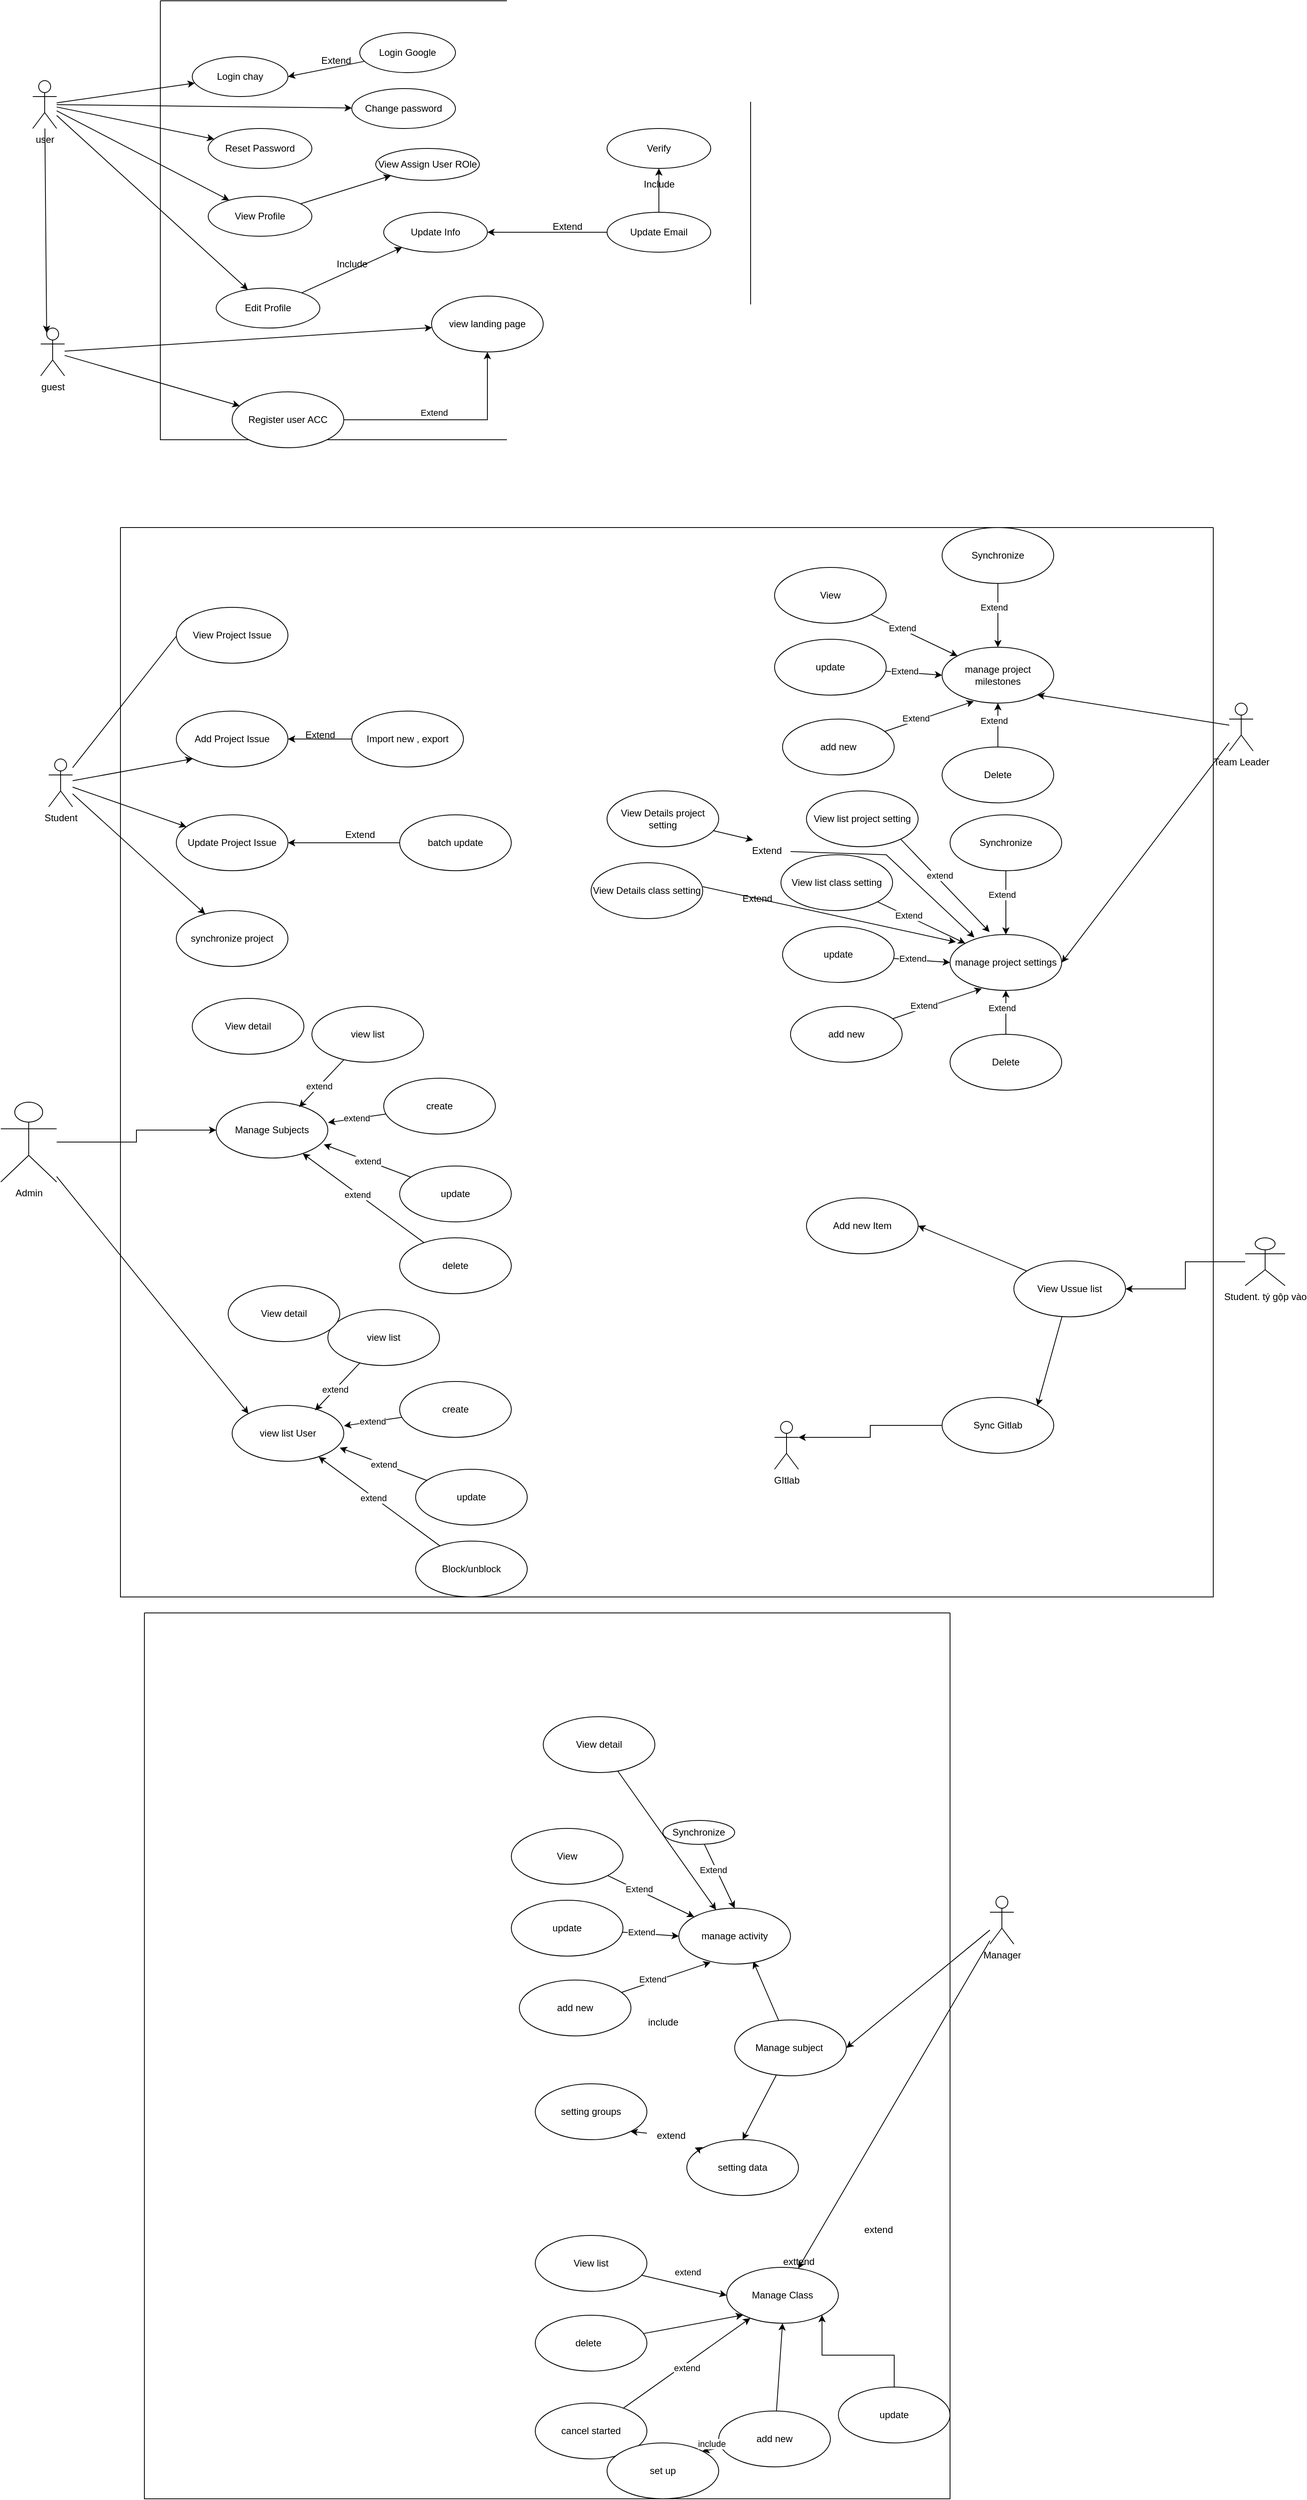<mxfile version="21.7.5" type="github">
  <diagram name="Page-1" id="S6UxS2rbXGVWsQRWLKjO">
    <mxGraphModel dx="1167" dy="678" grid="1" gridSize="10" guides="1" tooltips="1" connect="1" arrows="1" fold="1" page="1" pageScale="1" pageWidth="850" pageHeight="1100" math="0" shadow="0">
      <root>
        <mxCell id="0" />
        <mxCell id="1" parent="0" />
        <mxCell id="E_iQ0Z_nkJK2vYBMSeWu-5" style="rounded=0;orthogonalLoop=1;jettySize=auto;html=1;" parent="1" source="E_iQ0Z_nkJK2vYBMSeWu-1" target="E_iQ0Z_nkJK2vYBMSeWu-4" edge="1">
          <mxGeometry relative="1" as="geometry" />
        </mxCell>
        <mxCell id="E_iQ0Z_nkJK2vYBMSeWu-13" style="rounded=0;orthogonalLoop=1;jettySize=auto;html=1;" parent="1" source="E_iQ0Z_nkJK2vYBMSeWu-1" target="E_iQ0Z_nkJK2vYBMSeWu-12" edge="1">
          <mxGeometry relative="1" as="geometry" />
        </mxCell>
        <mxCell id="E_iQ0Z_nkJK2vYBMSeWu-16" style="rounded=0;orthogonalLoop=1;jettySize=auto;html=1;" parent="1" source="E_iQ0Z_nkJK2vYBMSeWu-1" target="E_iQ0Z_nkJK2vYBMSeWu-14" edge="1">
          <mxGeometry relative="1" as="geometry" />
        </mxCell>
        <mxCell id="E_iQ0Z_nkJK2vYBMSeWu-17" style="rounded=0;orthogonalLoop=1;jettySize=auto;html=1;" parent="1" source="E_iQ0Z_nkJK2vYBMSeWu-1" target="E_iQ0Z_nkJK2vYBMSeWu-15" edge="1">
          <mxGeometry relative="1" as="geometry" />
        </mxCell>
        <mxCell id="E_iQ0Z_nkJK2vYBMSeWu-34" style="rounded=0;orthogonalLoop=1;jettySize=auto;html=1;" parent="1" source="E_iQ0Z_nkJK2vYBMSeWu-1" target="E_iQ0Z_nkJK2vYBMSeWu-33" edge="1">
          <mxGeometry relative="1" as="geometry" />
        </mxCell>
        <mxCell id="PJf7z8ohsHyIc1MsfL0N-3" style="rounded=0;orthogonalLoop=1;jettySize=auto;html=1;entryX=0.25;entryY=0.1;entryDx=0;entryDy=0;entryPerimeter=0;" parent="1" source="E_iQ0Z_nkJK2vYBMSeWu-1" target="E_iQ0Z_nkJK2vYBMSeWu-230" edge="1">
          <mxGeometry relative="1" as="geometry" />
        </mxCell>
        <mxCell id="E_iQ0Z_nkJK2vYBMSeWu-1" value="user&lt;br&gt;" style="shape=umlActor;verticalLabelPosition=bottom;verticalAlign=top;html=1;outlineConnect=0;" parent="1" vertex="1">
          <mxGeometry x="110" y="110" width="30" height="60" as="geometry" />
        </mxCell>
        <mxCell id="E_iQ0Z_nkJK2vYBMSeWu-4" value="Login chay" style="ellipse;whiteSpace=wrap;html=1;" parent="1" vertex="1">
          <mxGeometry x="310" y="80" width="120" height="50" as="geometry" />
        </mxCell>
        <mxCell id="E_iQ0Z_nkJK2vYBMSeWu-6" value="" style="swimlane;startSize=0;" parent="1" vertex="1">
          <mxGeometry x="270" y="10" width="740" height="550" as="geometry" />
        </mxCell>
        <mxCell id="E_iQ0Z_nkJK2vYBMSeWu-8" value="Login Google" style="ellipse;whiteSpace=wrap;html=1;" parent="E_iQ0Z_nkJK2vYBMSeWu-6" vertex="1">
          <mxGeometry x="250" y="40" width="120" height="50" as="geometry" />
        </mxCell>
        <mxCell id="E_iQ0Z_nkJK2vYBMSeWu-11" value="Extend&lt;br&gt;" style="text;html=1;align=center;verticalAlign=middle;resizable=0;points=[];autosize=1;strokeColor=none;fillColor=none;" parent="E_iQ0Z_nkJK2vYBMSeWu-6" vertex="1">
          <mxGeometry x="190" y="60" width="60" height="30" as="geometry" />
        </mxCell>
        <mxCell id="E_iQ0Z_nkJK2vYBMSeWu-12" value="Reset Password" style="ellipse;whiteSpace=wrap;html=1;" parent="E_iQ0Z_nkJK2vYBMSeWu-6" vertex="1">
          <mxGeometry x="60" y="160" width="130" height="50" as="geometry" />
        </mxCell>
        <mxCell id="E_iQ0Z_nkJK2vYBMSeWu-32" style="rounded=0;orthogonalLoop=1;jettySize=auto;html=1;entryX=0;entryY=1;entryDx=0;entryDy=0;" parent="E_iQ0Z_nkJK2vYBMSeWu-6" source="E_iQ0Z_nkJK2vYBMSeWu-14" target="E_iQ0Z_nkJK2vYBMSeWu-31" edge="1">
          <mxGeometry relative="1" as="geometry" />
        </mxCell>
        <mxCell id="E_iQ0Z_nkJK2vYBMSeWu-14" value="View Profile" style="ellipse;whiteSpace=wrap;html=1;" parent="E_iQ0Z_nkJK2vYBMSeWu-6" vertex="1">
          <mxGeometry x="60" y="245" width="130" height="50" as="geometry" />
        </mxCell>
        <mxCell id="E_iQ0Z_nkJK2vYBMSeWu-19" value="" style="rounded=0;orthogonalLoop=1;jettySize=auto;html=1;" parent="E_iQ0Z_nkJK2vYBMSeWu-6" source="E_iQ0Z_nkJK2vYBMSeWu-15" target="E_iQ0Z_nkJK2vYBMSeWu-18" edge="1">
          <mxGeometry relative="1" as="geometry" />
        </mxCell>
        <mxCell id="E_iQ0Z_nkJK2vYBMSeWu-15" value="Edit Profile" style="ellipse;whiteSpace=wrap;html=1;" parent="E_iQ0Z_nkJK2vYBMSeWu-6" vertex="1">
          <mxGeometry x="70" y="360" width="130" height="50" as="geometry" />
        </mxCell>
        <mxCell id="E_iQ0Z_nkJK2vYBMSeWu-18" value="Update Info" style="ellipse;whiteSpace=wrap;html=1;" parent="E_iQ0Z_nkJK2vYBMSeWu-6" vertex="1">
          <mxGeometry x="280" y="265" width="130" height="50" as="geometry" />
        </mxCell>
        <mxCell id="E_iQ0Z_nkJK2vYBMSeWu-20" value="Include&lt;br&gt;" style="text;html=1;align=center;verticalAlign=middle;resizable=0;points=[];autosize=1;strokeColor=none;fillColor=none;" parent="E_iQ0Z_nkJK2vYBMSeWu-6" vertex="1">
          <mxGeometry x="210" y="315" width="60" height="30" as="geometry" />
        </mxCell>
        <mxCell id="E_iQ0Z_nkJK2vYBMSeWu-26" style="edgeStyle=orthogonalEdgeStyle;rounded=0;orthogonalLoop=1;jettySize=auto;html=1;entryX=1;entryY=0.5;entryDx=0;entryDy=0;" parent="E_iQ0Z_nkJK2vYBMSeWu-6" source="E_iQ0Z_nkJK2vYBMSeWu-21" target="E_iQ0Z_nkJK2vYBMSeWu-18" edge="1">
          <mxGeometry relative="1" as="geometry" />
        </mxCell>
        <mxCell id="E_iQ0Z_nkJK2vYBMSeWu-28" style="edgeStyle=orthogonalEdgeStyle;rounded=0;orthogonalLoop=1;jettySize=auto;html=1;entryX=0.5;entryY=1;entryDx=0;entryDy=0;" parent="E_iQ0Z_nkJK2vYBMSeWu-6" source="E_iQ0Z_nkJK2vYBMSeWu-21" target="E_iQ0Z_nkJK2vYBMSeWu-25" edge="1">
          <mxGeometry relative="1" as="geometry" />
        </mxCell>
        <mxCell id="E_iQ0Z_nkJK2vYBMSeWu-21" value="Update Email" style="ellipse;whiteSpace=wrap;html=1;" parent="E_iQ0Z_nkJK2vYBMSeWu-6" vertex="1">
          <mxGeometry x="560" y="265" width="130" height="50" as="geometry" />
        </mxCell>
        <mxCell id="E_iQ0Z_nkJK2vYBMSeWu-25" value="Verify" style="ellipse;whiteSpace=wrap;html=1;" parent="E_iQ0Z_nkJK2vYBMSeWu-6" vertex="1">
          <mxGeometry x="560" y="160" width="130" height="50" as="geometry" />
        </mxCell>
        <mxCell id="E_iQ0Z_nkJK2vYBMSeWu-31" value="View Assign User ROle" style="ellipse;whiteSpace=wrap;html=1;" parent="E_iQ0Z_nkJK2vYBMSeWu-6" vertex="1">
          <mxGeometry x="270" y="185" width="130" height="40" as="geometry" />
        </mxCell>
        <mxCell id="E_iQ0Z_nkJK2vYBMSeWu-33" value="Change password" style="ellipse;whiteSpace=wrap;html=1;" parent="E_iQ0Z_nkJK2vYBMSeWu-6" vertex="1">
          <mxGeometry x="240" y="110" width="130" height="50" as="geometry" />
        </mxCell>
        <mxCell id="E_iQ0Z_nkJK2vYBMSeWu-29" value="Include" style="text;html=1;align=center;verticalAlign=middle;resizable=0;points=[];autosize=1;strokeColor=none;fillColor=none;" parent="E_iQ0Z_nkJK2vYBMSeWu-6" vertex="1">
          <mxGeometry x="595" y="215" width="60" height="30" as="geometry" />
        </mxCell>
        <mxCell id="E_iQ0Z_nkJK2vYBMSeWu-231" value="view landing page" style="ellipse;whiteSpace=wrap;html=1;" parent="E_iQ0Z_nkJK2vYBMSeWu-6" vertex="1">
          <mxGeometry x="340" y="370" width="140" height="70" as="geometry" />
        </mxCell>
        <mxCell id="PJf7z8ohsHyIc1MsfL0N-1" style="edgeStyle=orthogonalEdgeStyle;rounded=0;orthogonalLoop=1;jettySize=auto;html=1;entryX=0.5;entryY=1;entryDx=0;entryDy=0;" parent="E_iQ0Z_nkJK2vYBMSeWu-6" source="E_iQ0Z_nkJK2vYBMSeWu-233" target="E_iQ0Z_nkJK2vYBMSeWu-231" edge="1">
          <mxGeometry relative="1" as="geometry" />
        </mxCell>
        <mxCell id="PJf7z8ohsHyIc1MsfL0N-2" value="Extend" style="edgeLabel;html=1;align=center;verticalAlign=middle;resizable=0;points=[];" parent="PJf7z8ohsHyIc1MsfL0N-1" vertex="1" connectable="0">
          <mxGeometry x="-0.157" y="9" relative="1" as="geometry">
            <mxPoint x="1" as="offset" />
          </mxGeometry>
        </mxCell>
        <mxCell id="E_iQ0Z_nkJK2vYBMSeWu-233" value="Register user ACC" style="ellipse;whiteSpace=wrap;html=1;" parent="E_iQ0Z_nkJK2vYBMSeWu-6" vertex="1">
          <mxGeometry x="90" y="490" width="140" height="70" as="geometry" />
        </mxCell>
        <mxCell id="E_iQ0Z_nkJK2vYBMSeWu-10" style="rounded=0;orthogonalLoop=1;jettySize=auto;html=1;entryX=1;entryY=0.5;entryDx=0;entryDy=0;" parent="1" source="E_iQ0Z_nkJK2vYBMSeWu-8" target="E_iQ0Z_nkJK2vYBMSeWu-4" edge="1">
          <mxGeometry relative="1" as="geometry" />
        </mxCell>
        <mxCell id="E_iQ0Z_nkJK2vYBMSeWu-27" value="Extend" style="text;html=1;align=center;verticalAlign=middle;resizable=0;points=[];autosize=1;strokeColor=none;fillColor=none;" parent="1" vertex="1">
          <mxGeometry x="750" y="278" width="60" height="30" as="geometry" />
        </mxCell>
        <mxCell id="E_iQ0Z_nkJK2vYBMSeWu-43" style="rounded=0;orthogonalLoop=1;jettySize=auto;html=1;entryX=0;entryY=0;entryDx=0;entryDy=0;" parent="1" source="E_iQ0Z_nkJK2vYBMSeWu-35" target="E_iQ0Z_nkJK2vYBMSeWu-39" edge="1">
          <mxGeometry relative="1" as="geometry" />
        </mxCell>
        <mxCell id="E_iQ0Z_nkJK2vYBMSeWu-44" style="rounded=0;orthogonalLoop=1;jettySize=auto;html=1;entryX=0;entryY=1;entryDx=0;entryDy=0;" parent="1" source="E_iQ0Z_nkJK2vYBMSeWu-35" target="E_iQ0Z_nkJK2vYBMSeWu-40" edge="1">
          <mxGeometry relative="1" as="geometry" />
        </mxCell>
        <mxCell id="E_iQ0Z_nkJK2vYBMSeWu-45" style="rounded=0;orthogonalLoop=1;jettySize=auto;html=1;" parent="1" source="E_iQ0Z_nkJK2vYBMSeWu-35" target="E_iQ0Z_nkJK2vYBMSeWu-41" edge="1">
          <mxGeometry relative="1" as="geometry" />
        </mxCell>
        <mxCell id="E_iQ0Z_nkJK2vYBMSeWu-55" style="rounded=0;orthogonalLoop=1;jettySize=auto;html=1;" parent="1" source="E_iQ0Z_nkJK2vYBMSeWu-35" target="E_iQ0Z_nkJK2vYBMSeWu-54" edge="1">
          <mxGeometry relative="1" as="geometry" />
        </mxCell>
        <mxCell id="E_iQ0Z_nkJK2vYBMSeWu-35" value="Student" style="shape=umlActor;verticalLabelPosition=bottom;verticalAlign=top;html=1;outlineConnect=0;" parent="1" vertex="1">
          <mxGeometry x="130" y="960" width="30" height="60" as="geometry" />
        </mxCell>
        <mxCell id="E_iQ0Z_nkJK2vYBMSeWu-36" value="" style="swimlane;startSize=0;" parent="1" vertex="1">
          <mxGeometry x="220" y="670" width="1370" height="1340" as="geometry" />
        </mxCell>
        <mxCell id="E_iQ0Z_nkJK2vYBMSeWu-39" value="View Project Issue&lt;br&gt;" style="ellipse;whiteSpace=wrap;html=1;" parent="E_iQ0Z_nkJK2vYBMSeWu-36" vertex="1">
          <mxGeometry x="70" y="100" width="140" height="70" as="geometry" />
        </mxCell>
        <mxCell id="E_iQ0Z_nkJK2vYBMSeWu-40" value="Add Project Issue" style="ellipse;whiteSpace=wrap;html=1;" parent="E_iQ0Z_nkJK2vYBMSeWu-36" vertex="1">
          <mxGeometry x="70" y="230" width="140" height="70" as="geometry" />
        </mxCell>
        <mxCell id="E_iQ0Z_nkJK2vYBMSeWu-41" value="Update Project Issue" style="ellipse;whiteSpace=wrap;html=1;" parent="E_iQ0Z_nkJK2vYBMSeWu-36" vertex="1">
          <mxGeometry x="70" y="360" width="140" height="70" as="geometry" />
        </mxCell>
        <mxCell id="E_iQ0Z_nkJK2vYBMSeWu-49" style="edgeStyle=orthogonalEdgeStyle;rounded=0;orthogonalLoop=1;jettySize=auto;html=1;entryX=1;entryY=0.5;entryDx=0;entryDy=0;" parent="E_iQ0Z_nkJK2vYBMSeWu-36" source="E_iQ0Z_nkJK2vYBMSeWu-46" target="E_iQ0Z_nkJK2vYBMSeWu-40" edge="1">
          <mxGeometry relative="1" as="geometry" />
        </mxCell>
        <mxCell id="E_iQ0Z_nkJK2vYBMSeWu-46" value="Import new , export" style="ellipse;whiteSpace=wrap;html=1;" parent="E_iQ0Z_nkJK2vYBMSeWu-36" vertex="1">
          <mxGeometry x="290" y="230" width="140" height="70" as="geometry" />
        </mxCell>
        <mxCell id="E_iQ0Z_nkJK2vYBMSeWu-51" style="edgeStyle=orthogonalEdgeStyle;rounded=0;orthogonalLoop=1;jettySize=auto;html=1;entryX=1;entryY=0.5;entryDx=0;entryDy=0;" parent="E_iQ0Z_nkJK2vYBMSeWu-36" source="E_iQ0Z_nkJK2vYBMSeWu-50" target="E_iQ0Z_nkJK2vYBMSeWu-41" edge="1">
          <mxGeometry relative="1" as="geometry" />
        </mxCell>
        <mxCell id="E_iQ0Z_nkJK2vYBMSeWu-50" value="batch update" style="ellipse;whiteSpace=wrap;html=1;" parent="E_iQ0Z_nkJK2vYBMSeWu-36" vertex="1">
          <mxGeometry x="350" y="360" width="140" height="70" as="geometry" />
        </mxCell>
        <mxCell id="E_iQ0Z_nkJK2vYBMSeWu-54" value="synchronize project" style="ellipse;whiteSpace=wrap;html=1;" parent="E_iQ0Z_nkJK2vYBMSeWu-36" vertex="1">
          <mxGeometry x="70" y="480" width="140" height="70" as="geometry" />
        </mxCell>
        <mxCell id="E_iQ0Z_nkJK2vYBMSeWu-57" value="manage project milestones&lt;br&gt;" style="ellipse;whiteSpace=wrap;html=1;" parent="E_iQ0Z_nkJK2vYBMSeWu-36" vertex="1">
          <mxGeometry x="1030" y="150" width="140" height="70" as="geometry" />
        </mxCell>
        <mxCell id="E_iQ0Z_nkJK2vYBMSeWu-64" style="rounded=0;orthogonalLoop=1;jettySize=auto;html=1;" parent="E_iQ0Z_nkJK2vYBMSeWu-36" source="E_iQ0Z_nkJK2vYBMSeWu-58" target="E_iQ0Z_nkJK2vYBMSeWu-57" edge="1">
          <mxGeometry relative="1" as="geometry" />
        </mxCell>
        <mxCell id="E_iQ0Z_nkJK2vYBMSeWu-75" value="Extend" style="edgeLabel;html=1;align=center;verticalAlign=middle;resizable=0;points=[];" parent="E_iQ0Z_nkJK2vYBMSeWu-64" vertex="1" connectable="0">
          <mxGeometry x="-0.286" y="2" relative="1" as="geometry">
            <mxPoint x="-1" as="offset" />
          </mxGeometry>
        </mxCell>
        <mxCell id="E_iQ0Z_nkJK2vYBMSeWu-58" value="View" style="ellipse;whiteSpace=wrap;html=1;" parent="E_iQ0Z_nkJK2vYBMSeWu-36" vertex="1">
          <mxGeometry x="820" y="50" width="140" height="70" as="geometry" />
        </mxCell>
        <mxCell id="E_iQ0Z_nkJK2vYBMSeWu-66" style="rounded=0;orthogonalLoop=1;jettySize=auto;html=1;entryX=0;entryY=0.5;entryDx=0;entryDy=0;" parent="E_iQ0Z_nkJK2vYBMSeWu-36" source="E_iQ0Z_nkJK2vYBMSeWu-60" target="E_iQ0Z_nkJK2vYBMSeWu-57" edge="1">
          <mxGeometry relative="1" as="geometry" />
        </mxCell>
        <mxCell id="E_iQ0Z_nkJK2vYBMSeWu-76" value="Extend" style="edgeLabel;html=1;align=center;verticalAlign=middle;resizable=0;points=[];" parent="E_iQ0Z_nkJK2vYBMSeWu-66" vertex="1" connectable="0">
          <mxGeometry x="-0.366" y="2" relative="1" as="geometry">
            <mxPoint x="1" as="offset" />
          </mxGeometry>
        </mxCell>
        <mxCell id="E_iQ0Z_nkJK2vYBMSeWu-60" value="update" style="ellipse;whiteSpace=wrap;html=1;" parent="E_iQ0Z_nkJK2vYBMSeWu-36" vertex="1">
          <mxGeometry x="820" y="140" width="140" height="70" as="geometry" />
        </mxCell>
        <mxCell id="E_iQ0Z_nkJK2vYBMSeWu-68" style="rounded=0;orthogonalLoop=1;jettySize=auto;html=1;entryX=0.284;entryY=0.968;entryDx=0;entryDy=0;entryPerimeter=0;" parent="E_iQ0Z_nkJK2vYBMSeWu-36" source="E_iQ0Z_nkJK2vYBMSeWu-67" target="E_iQ0Z_nkJK2vYBMSeWu-57" edge="1">
          <mxGeometry relative="1" as="geometry" />
        </mxCell>
        <mxCell id="E_iQ0Z_nkJK2vYBMSeWu-77" value="Extend" style="edgeLabel;html=1;align=center;verticalAlign=middle;resizable=0;points=[];" parent="E_iQ0Z_nkJK2vYBMSeWu-68" vertex="1" connectable="0">
          <mxGeometry x="-0.289" y="3" relative="1" as="geometry">
            <mxPoint as="offset" />
          </mxGeometry>
        </mxCell>
        <mxCell id="E_iQ0Z_nkJK2vYBMSeWu-67" value="add new" style="ellipse;whiteSpace=wrap;html=1;" parent="E_iQ0Z_nkJK2vYBMSeWu-36" vertex="1">
          <mxGeometry x="830" y="240" width="140" height="70" as="geometry" />
        </mxCell>
        <mxCell id="E_iQ0Z_nkJK2vYBMSeWu-70" style="edgeStyle=orthogonalEdgeStyle;rounded=0;orthogonalLoop=1;jettySize=auto;html=1;entryX=0.5;entryY=1;entryDx=0;entryDy=0;" parent="E_iQ0Z_nkJK2vYBMSeWu-36" source="E_iQ0Z_nkJK2vYBMSeWu-69" target="E_iQ0Z_nkJK2vYBMSeWu-57" edge="1">
          <mxGeometry relative="1" as="geometry" />
        </mxCell>
        <mxCell id="E_iQ0Z_nkJK2vYBMSeWu-78" value="Extend" style="edgeLabel;html=1;align=center;verticalAlign=middle;resizable=0;points=[];" parent="E_iQ0Z_nkJK2vYBMSeWu-70" vertex="1" connectable="0">
          <mxGeometry x="0.171" y="5" relative="1" as="geometry">
            <mxPoint y="-1" as="offset" />
          </mxGeometry>
        </mxCell>
        <mxCell id="E_iQ0Z_nkJK2vYBMSeWu-69" value="Delete" style="ellipse;whiteSpace=wrap;html=1;" parent="E_iQ0Z_nkJK2vYBMSeWu-36" vertex="1">
          <mxGeometry x="1030" y="275" width="140" height="70" as="geometry" />
        </mxCell>
        <mxCell id="E_iQ0Z_nkJK2vYBMSeWu-73" style="edgeStyle=orthogonalEdgeStyle;rounded=0;orthogonalLoop=1;jettySize=auto;html=1;entryX=0.5;entryY=0;entryDx=0;entryDy=0;" parent="E_iQ0Z_nkJK2vYBMSeWu-36" source="E_iQ0Z_nkJK2vYBMSeWu-71" target="E_iQ0Z_nkJK2vYBMSeWu-57" edge="1">
          <mxGeometry relative="1" as="geometry" />
        </mxCell>
        <mxCell id="E_iQ0Z_nkJK2vYBMSeWu-74" value="Extend" style="edgeLabel;html=1;align=center;verticalAlign=middle;resizable=0;points=[];" parent="E_iQ0Z_nkJK2vYBMSeWu-73" vertex="1" connectable="0">
          <mxGeometry x="-0.222" y="-5" relative="1" as="geometry">
            <mxPoint y="-1" as="offset" />
          </mxGeometry>
        </mxCell>
        <mxCell id="E_iQ0Z_nkJK2vYBMSeWu-71" value="Synchronize" style="ellipse;whiteSpace=wrap;html=1;" parent="E_iQ0Z_nkJK2vYBMSeWu-36" vertex="1">
          <mxGeometry x="1030" width="140" height="70" as="geometry" />
        </mxCell>
        <mxCell id="E_iQ0Z_nkJK2vYBMSeWu-96" value="manage project settings" style="ellipse;whiteSpace=wrap;html=1;" parent="E_iQ0Z_nkJK2vYBMSeWu-36" vertex="1">
          <mxGeometry x="1040" y="510" width="140" height="70" as="geometry" />
        </mxCell>
        <mxCell id="E_iQ0Z_nkJK2vYBMSeWu-97" style="rounded=0;orthogonalLoop=1;jettySize=auto;html=1;" parent="E_iQ0Z_nkJK2vYBMSeWu-36" source="E_iQ0Z_nkJK2vYBMSeWu-99" target="E_iQ0Z_nkJK2vYBMSeWu-96" edge="1">
          <mxGeometry relative="1" as="geometry" />
        </mxCell>
        <mxCell id="E_iQ0Z_nkJK2vYBMSeWu-98" value="Extend" style="edgeLabel;html=1;align=center;verticalAlign=middle;resizable=0;points=[];" parent="E_iQ0Z_nkJK2vYBMSeWu-97" vertex="1" connectable="0">
          <mxGeometry x="-0.286" y="2" relative="1" as="geometry">
            <mxPoint x="-1" as="offset" />
          </mxGeometry>
        </mxCell>
        <mxCell id="E_iQ0Z_nkJK2vYBMSeWu-99" value="View list class setting" style="ellipse;whiteSpace=wrap;html=1;" parent="E_iQ0Z_nkJK2vYBMSeWu-36" vertex="1">
          <mxGeometry x="828" y="410" width="140" height="70" as="geometry" />
        </mxCell>
        <mxCell id="E_iQ0Z_nkJK2vYBMSeWu-100" style="rounded=0;orthogonalLoop=1;jettySize=auto;html=1;entryX=0;entryY=0.5;entryDx=0;entryDy=0;" parent="E_iQ0Z_nkJK2vYBMSeWu-36" source="E_iQ0Z_nkJK2vYBMSeWu-102" target="E_iQ0Z_nkJK2vYBMSeWu-96" edge="1">
          <mxGeometry relative="1" as="geometry" />
        </mxCell>
        <mxCell id="E_iQ0Z_nkJK2vYBMSeWu-101" value="Extend" style="edgeLabel;html=1;align=center;verticalAlign=middle;resizable=0;points=[];" parent="E_iQ0Z_nkJK2vYBMSeWu-100" vertex="1" connectable="0">
          <mxGeometry x="-0.366" y="2" relative="1" as="geometry">
            <mxPoint x="1" as="offset" />
          </mxGeometry>
        </mxCell>
        <mxCell id="E_iQ0Z_nkJK2vYBMSeWu-102" value="update" style="ellipse;whiteSpace=wrap;html=1;" parent="E_iQ0Z_nkJK2vYBMSeWu-36" vertex="1">
          <mxGeometry x="830" y="500" width="140" height="70" as="geometry" />
        </mxCell>
        <mxCell id="E_iQ0Z_nkJK2vYBMSeWu-103" style="rounded=0;orthogonalLoop=1;jettySize=auto;html=1;entryX=0.284;entryY=0.968;entryDx=0;entryDy=0;entryPerimeter=0;" parent="E_iQ0Z_nkJK2vYBMSeWu-36" source="E_iQ0Z_nkJK2vYBMSeWu-105" target="E_iQ0Z_nkJK2vYBMSeWu-96" edge="1">
          <mxGeometry relative="1" as="geometry" />
        </mxCell>
        <mxCell id="E_iQ0Z_nkJK2vYBMSeWu-104" value="Extend" style="edgeLabel;html=1;align=center;verticalAlign=middle;resizable=0;points=[];" parent="E_iQ0Z_nkJK2vYBMSeWu-103" vertex="1" connectable="0">
          <mxGeometry x="-0.289" y="3" relative="1" as="geometry">
            <mxPoint as="offset" />
          </mxGeometry>
        </mxCell>
        <mxCell id="E_iQ0Z_nkJK2vYBMSeWu-105" value="add new" style="ellipse;whiteSpace=wrap;html=1;" parent="E_iQ0Z_nkJK2vYBMSeWu-36" vertex="1">
          <mxGeometry x="840" y="600" width="140" height="70" as="geometry" />
        </mxCell>
        <mxCell id="E_iQ0Z_nkJK2vYBMSeWu-106" style="edgeStyle=orthogonalEdgeStyle;rounded=0;orthogonalLoop=1;jettySize=auto;html=1;entryX=0.5;entryY=1;entryDx=0;entryDy=0;" parent="E_iQ0Z_nkJK2vYBMSeWu-36" source="E_iQ0Z_nkJK2vYBMSeWu-108" target="E_iQ0Z_nkJK2vYBMSeWu-96" edge="1">
          <mxGeometry relative="1" as="geometry" />
        </mxCell>
        <mxCell id="E_iQ0Z_nkJK2vYBMSeWu-107" value="Extend" style="edgeLabel;html=1;align=center;verticalAlign=middle;resizable=0;points=[];" parent="E_iQ0Z_nkJK2vYBMSeWu-106" vertex="1" connectable="0">
          <mxGeometry x="0.171" y="5" relative="1" as="geometry">
            <mxPoint y="-1" as="offset" />
          </mxGeometry>
        </mxCell>
        <mxCell id="E_iQ0Z_nkJK2vYBMSeWu-108" value="Delete" style="ellipse;whiteSpace=wrap;html=1;" parent="E_iQ0Z_nkJK2vYBMSeWu-36" vertex="1">
          <mxGeometry x="1040" y="635" width="140" height="70" as="geometry" />
        </mxCell>
        <mxCell id="E_iQ0Z_nkJK2vYBMSeWu-109" style="edgeStyle=orthogonalEdgeStyle;rounded=0;orthogonalLoop=1;jettySize=auto;html=1;entryX=0.5;entryY=0;entryDx=0;entryDy=0;" parent="E_iQ0Z_nkJK2vYBMSeWu-36" source="E_iQ0Z_nkJK2vYBMSeWu-111" target="E_iQ0Z_nkJK2vYBMSeWu-96" edge="1">
          <mxGeometry relative="1" as="geometry" />
        </mxCell>
        <mxCell id="E_iQ0Z_nkJK2vYBMSeWu-110" value="Extend" style="edgeLabel;html=1;align=center;verticalAlign=middle;resizable=0;points=[];" parent="E_iQ0Z_nkJK2vYBMSeWu-109" vertex="1" connectable="0">
          <mxGeometry x="-0.222" y="-5" relative="1" as="geometry">
            <mxPoint y="-1" as="offset" />
          </mxGeometry>
        </mxCell>
        <mxCell id="E_iQ0Z_nkJK2vYBMSeWu-111" value="Synchronize" style="ellipse;whiteSpace=wrap;html=1;" parent="E_iQ0Z_nkJK2vYBMSeWu-36" vertex="1">
          <mxGeometry x="1040" y="360" width="140" height="70" as="geometry" />
        </mxCell>
        <mxCell id="ZFBj4-Nmn7d8awIpKmeW-1" style="rounded=0;orthogonalLoop=1;jettySize=auto;html=1;entryX=0.01;entryY=0.405;entryDx=0;entryDy=0;entryPerimeter=0;" edge="1" parent="E_iQ0Z_nkJK2vYBMSeWu-36">
          <mxGeometry relative="1" as="geometry">
            <mxPoint x="730.003" y="450.0" as="sourcePoint" />
            <mxPoint x="1047.23" y="519.37" as="targetPoint" />
          </mxGeometry>
        </mxCell>
        <mxCell id="E_iQ0Z_nkJK2vYBMSeWu-112" value="View Details class setting" style="ellipse;whiteSpace=wrap;html=1;" parent="E_iQ0Z_nkJK2vYBMSeWu-36" vertex="1">
          <mxGeometry x="590" y="420" width="140" height="70" as="geometry" />
        </mxCell>
        <mxCell id="E_iQ0Z_nkJK2vYBMSeWu-118" style="rounded=0;orthogonalLoop=1;jettySize=auto;html=1;entryX=0.354;entryY=-0.045;entryDx=0;entryDy=0;entryPerimeter=0;" parent="E_iQ0Z_nkJK2vYBMSeWu-36" target="E_iQ0Z_nkJK2vYBMSeWu-96" edge="1">
          <mxGeometry relative="1" as="geometry">
            <mxPoint x="970.001" y="382.033" as="sourcePoint" />
            <mxPoint x="1092.24" y="500.0" as="targetPoint" />
          </mxGeometry>
        </mxCell>
        <mxCell id="E_iQ0Z_nkJK2vYBMSeWu-119" value="extend" style="edgeLabel;html=1;align=center;verticalAlign=middle;resizable=0;points=[];" parent="E_iQ0Z_nkJK2vYBMSeWu-118" vertex="1" connectable="0">
          <mxGeometry x="-0.106" y="3" relative="1" as="geometry">
            <mxPoint x="1" as="offset" />
          </mxGeometry>
        </mxCell>
        <mxCell id="E_iQ0Z_nkJK2vYBMSeWu-115" value="View list project setting" style="ellipse;whiteSpace=wrap;html=1;" parent="E_iQ0Z_nkJK2vYBMSeWu-36" vertex="1">
          <mxGeometry x="860" y="330" width="140" height="70" as="geometry" />
        </mxCell>
        <mxCell id="ZFBj4-Nmn7d8awIpKmeW-2" style="rounded=0;orthogonalLoop=1;jettySize=auto;html=1;entryX=0.218;entryY=0.053;entryDx=0;entryDy=0;entryPerimeter=0;" edge="1" parent="E_iQ0Z_nkJK2vYBMSeWu-36" source="E_iQ0Z_nkJK2vYBMSeWu-120" target="E_iQ0Z_nkJK2vYBMSeWu-96">
          <mxGeometry relative="1" as="geometry">
            <Array as="points">
              <mxPoint x="960" y="410" />
            </Array>
          </mxGeometry>
        </mxCell>
        <mxCell id="E_iQ0Z_nkJK2vYBMSeWu-116" value="View Details project setting" style="ellipse;whiteSpace=wrap;html=1;" parent="E_iQ0Z_nkJK2vYBMSeWu-36" vertex="1">
          <mxGeometry x="610" y="330" width="140" height="70" as="geometry" />
        </mxCell>
        <mxCell id="E_iQ0Z_nkJK2vYBMSeWu-194" value="Manage Subjects&lt;br&gt;" style="ellipse;whiteSpace=wrap;html=1;" parent="E_iQ0Z_nkJK2vYBMSeWu-36" vertex="1">
          <mxGeometry x="120" y="720" width="140" height="70" as="geometry" />
        </mxCell>
        <mxCell id="E_iQ0Z_nkJK2vYBMSeWu-205" style="rounded=0;orthogonalLoop=1;jettySize=auto;html=1;entryX=0.743;entryY=0.089;entryDx=0;entryDy=0;entryPerimeter=0;" parent="E_iQ0Z_nkJK2vYBMSeWu-36" source="E_iQ0Z_nkJK2vYBMSeWu-198" target="E_iQ0Z_nkJK2vYBMSeWu-194" edge="1">
          <mxGeometry relative="1" as="geometry" />
        </mxCell>
        <mxCell id="E_iQ0Z_nkJK2vYBMSeWu-209" value="extend" style="edgeLabel;html=1;align=center;verticalAlign=middle;resizable=0;points=[];" parent="E_iQ0Z_nkJK2vYBMSeWu-205" vertex="1" connectable="0">
          <mxGeometry x="0.124" relative="1" as="geometry">
            <mxPoint as="offset" />
          </mxGeometry>
        </mxCell>
        <mxCell id="E_iQ0Z_nkJK2vYBMSeWu-198" value="view list" style="ellipse;whiteSpace=wrap;html=1;" parent="E_iQ0Z_nkJK2vYBMSeWu-36" vertex="1">
          <mxGeometry x="240" y="600" width="140" height="70" as="geometry" />
        </mxCell>
        <mxCell id="E_iQ0Z_nkJK2vYBMSeWu-206" style="rounded=0;orthogonalLoop=1;jettySize=auto;html=1;entryX=1.002;entryY=0.366;entryDx=0;entryDy=0;entryPerimeter=0;" parent="E_iQ0Z_nkJK2vYBMSeWu-36" source="E_iQ0Z_nkJK2vYBMSeWu-199" target="E_iQ0Z_nkJK2vYBMSeWu-194" edge="1">
          <mxGeometry relative="1" as="geometry" />
        </mxCell>
        <mxCell id="E_iQ0Z_nkJK2vYBMSeWu-210" value="extend" style="edgeLabel;html=1;align=center;verticalAlign=middle;resizable=0;points=[];" parent="E_iQ0Z_nkJK2vYBMSeWu-206" vertex="1" connectable="0">
          <mxGeometry x="-0.009" relative="1" as="geometry">
            <mxPoint x="-1" as="offset" />
          </mxGeometry>
        </mxCell>
        <mxCell id="E_iQ0Z_nkJK2vYBMSeWu-199" value="create" style="ellipse;whiteSpace=wrap;html=1;" parent="E_iQ0Z_nkJK2vYBMSeWu-36" vertex="1">
          <mxGeometry x="330" y="690" width="140" height="70" as="geometry" />
        </mxCell>
        <mxCell id="E_iQ0Z_nkJK2vYBMSeWu-207" style="rounded=0;orthogonalLoop=1;jettySize=auto;html=1;entryX=0.964;entryY=0.757;entryDx=0;entryDy=0;entryPerimeter=0;" parent="E_iQ0Z_nkJK2vYBMSeWu-36" source="E_iQ0Z_nkJK2vYBMSeWu-200" target="E_iQ0Z_nkJK2vYBMSeWu-194" edge="1">
          <mxGeometry relative="1" as="geometry" />
        </mxCell>
        <mxCell id="E_iQ0Z_nkJK2vYBMSeWu-211" value="extend" style="edgeLabel;html=1;align=center;verticalAlign=middle;resizable=0;points=[];" parent="E_iQ0Z_nkJK2vYBMSeWu-207" vertex="1" connectable="0">
          <mxGeometry x="-0.007" y="1" relative="1" as="geometry">
            <mxPoint y="-1" as="offset" />
          </mxGeometry>
        </mxCell>
        <mxCell id="E_iQ0Z_nkJK2vYBMSeWu-200" value="update" style="ellipse;whiteSpace=wrap;html=1;" parent="E_iQ0Z_nkJK2vYBMSeWu-36" vertex="1">
          <mxGeometry x="350" y="800" width="140" height="70" as="geometry" />
        </mxCell>
        <mxCell id="E_iQ0Z_nkJK2vYBMSeWu-208" style="rounded=0;orthogonalLoop=1;jettySize=auto;html=1;entryX=0.775;entryY=0.92;entryDx=0;entryDy=0;entryPerimeter=0;" parent="E_iQ0Z_nkJK2vYBMSeWu-36" source="E_iQ0Z_nkJK2vYBMSeWu-201" target="E_iQ0Z_nkJK2vYBMSeWu-194" edge="1">
          <mxGeometry relative="1" as="geometry" />
        </mxCell>
        <mxCell id="E_iQ0Z_nkJK2vYBMSeWu-212" value="extend" style="edgeLabel;html=1;align=center;verticalAlign=middle;resizable=0;points=[];" parent="E_iQ0Z_nkJK2vYBMSeWu-208" vertex="1" connectable="0">
          <mxGeometry x="0.095" y="1" relative="1" as="geometry">
            <mxPoint as="offset" />
          </mxGeometry>
        </mxCell>
        <mxCell id="E_iQ0Z_nkJK2vYBMSeWu-201" value="delete" style="ellipse;whiteSpace=wrap;html=1;" parent="E_iQ0Z_nkJK2vYBMSeWu-36" vertex="1">
          <mxGeometry x="350" y="890" width="140" height="70" as="geometry" />
        </mxCell>
        <mxCell id="E_iQ0Z_nkJK2vYBMSeWu-202" value="View detail" style="ellipse;whiteSpace=wrap;html=1;" parent="E_iQ0Z_nkJK2vYBMSeWu-36" vertex="1">
          <mxGeometry x="90" y="590" width="140" height="70" as="geometry" />
        </mxCell>
        <mxCell id="E_iQ0Z_nkJK2vYBMSeWu-48" value="Extend" style="text;html=1;align=center;verticalAlign=middle;resizable=0;points=[];autosize=1;strokeColor=none;fillColor=none;" parent="E_iQ0Z_nkJK2vYBMSeWu-36" vertex="1">
          <mxGeometry x="220" y="245" width="60" height="30" as="geometry" />
        </mxCell>
        <mxCell id="E_iQ0Z_nkJK2vYBMSeWu-52" value="Extend" style="text;html=1;align=center;verticalAlign=middle;resizable=0;points=[];autosize=1;strokeColor=none;fillColor=none;" parent="E_iQ0Z_nkJK2vYBMSeWu-36" vertex="1">
          <mxGeometry x="270" y="370" width="60" height="30" as="geometry" />
        </mxCell>
        <mxCell id="E_iQ0Z_nkJK2vYBMSeWu-213" value="view list User" style="ellipse;whiteSpace=wrap;html=1;" parent="E_iQ0Z_nkJK2vYBMSeWu-36" vertex="1">
          <mxGeometry x="140" y="1100" width="140" height="70" as="geometry" />
        </mxCell>
        <mxCell id="E_iQ0Z_nkJK2vYBMSeWu-214" style="rounded=0;orthogonalLoop=1;jettySize=auto;html=1;entryX=0.743;entryY=0.089;entryDx=0;entryDy=0;entryPerimeter=0;" parent="E_iQ0Z_nkJK2vYBMSeWu-36" source="E_iQ0Z_nkJK2vYBMSeWu-216" target="E_iQ0Z_nkJK2vYBMSeWu-213" edge="1">
          <mxGeometry relative="1" as="geometry" />
        </mxCell>
        <mxCell id="E_iQ0Z_nkJK2vYBMSeWu-215" value="extend" style="edgeLabel;html=1;align=center;verticalAlign=middle;resizable=0;points=[];" parent="E_iQ0Z_nkJK2vYBMSeWu-214" vertex="1" connectable="0">
          <mxGeometry x="0.124" relative="1" as="geometry">
            <mxPoint as="offset" />
          </mxGeometry>
        </mxCell>
        <mxCell id="E_iQ0Z_nkJK2vYBMSeWu-216" value="view list" style="ellipse;whiteSpace=wrap;html=1;" parent="E_iQ0Z_nkJK2vYBMSeWu-36" vertex="1">
          <mxGeometry x="260" y="980" width="140" height="70" as="geometry" />
        </mxCell>
        <mxCell id="E_iQ0Z_nkJK2vYBMSeWu-217" style="rounded=0;orthogonalLoop=1;jettySize=auto;html=1;entryX=1.002;entryY=0.366;entryDx=0;entryDy=0;entryPerimeter=0;" parent="E_iQ0Z_nkJK2vYBMSeWu-36" source="E_iQ0Z_nkJK2vYBMSeWu-219" target="E_iQ0Z_nkJK2vYBMSeWu-213" edge="1">
          <mxGeometry relative="1" as="geometry" />
        </mxCell>
        <mxCell id="E_iQ0Z_nkJK2vYBMSeWu-218" value="extend" style="edgeLabel;html=1;align=center;verticalAlign=middle;resizable=0;points=[];" parent="E_iQ0Z_nkJK2vYBMSeWu-217" vertex="1" connectable="0">
          <mxGeometry x="-0.009" relative="1" as="geometry">
            <mxPoint x="-1" as="offset" />
          </mxGeometry>
        </mxCell>
        <mxCell id="E_iQ0Z_nkJK2vYBMSeWu-219" value="create" style="ellipse;whiteSpace=wrap;html=1;" parent="E_iQ0Z_nkJK2vYBMSeWu-36" vertex="1">
          <mxGeometry x="350" y="1070" width="140" height="70" as="geometry" />
        </mxCell>
        <mxCell id="E_iQ0Z_nkJK2vYBMSeWu-220" style="rounded=0;orthogonalLoop=1;jettySize=auto;html=1;entryX=0.964;entryY=0.757;entryDx=0;entryDy=0;entryPerimeter=0;" parent="E_iQ0Z_nkJK2vYBMSeWu-36" source="E_iQ0Z_nkJK2vYBMSeWu-222" target="E_iQ0Z_nkJK2vYBMSeWu-213" edge="1">
          <mxGeometry relative="1" as="geometry" />
        </mxCell>
        <mxCell id="E_iQ0Z_nkJK2vYBMSeWu-221" value="extend" style="edgeLabel;html=1;align=center;verticalAlign=middle;resizable=0;points=[];" parent="E_iQ0Z_nkJK2vYBMSeWu-220" vertex="1" connectable="0">
          <mxGeometry x="-0.007" y="1" relative="1" as="geometry">
            <mxPoint y="-1" as="offset" />
          </mxGeometry>
        </mxCell>
        <mxCell id="E_iQ0Z_nkJK2vYBMSeWu-222" value="update" style="ellipse;whiteSpace=wrap;html=1;" parent="E_iQ0Z_nkJK2vYBMSeWu-36" vertex="1">
          <mxGeometry x="370" y="1180" width="140" height="70" as="geometry" />
        </mxCell>
        <mxCell id="E_iQ0Z_nkJK2vYBMSeWu-223" style="rounded=0;orthogonalLoop=1;jettySize=auto;html=1;entryX=0.775;entryY=0.92;entryDx=0;entryDy=0;entryPerimeter=0;" parent="E_iQ0Z_nkJK2vYBMSeWu-36" source="E_iQ0Z_nkJK2vYBMSeWu-225" target="E_iQ0Z_nkJK2vYBMSeWu-213" edge="1">
          <mxGeometry relative="1" as="geometry" />
        </mxCell>
        <mxCell id="E_iQ0Z_nkJK2vYBMSeWu-224" value="extend" style="edgeLabel;html=1;align=center;verticalAlign=middle;resizable=0;points=[];" parent="E_iQ0Z_nkJK2vYBMSeWu-223" vertex="1" connectable="0">
          <mxGeometry x="0.095" y="1" relative="1" as="geometry">
            <mxPoint as="offset" />
          </mxGeometry>
        </mxCell>
        <mxCell id="E_iQ0Z_nkJK2vYBMSeWu-225" value="Block/unblock" style="ellipse;whiteSpace=wrap;html=1;" parent="E_iQ0Z_nkJK2vYBMSeWu-36" vertex="1">
          <mxGeometry x="370" y="1270" width="140" height="70" as="geometry" />
        </mxCell>
        <mxCell id="E_iQ0Z_nkJK2vYBMSeWu-227" value="View detail" style="ellipse;whiteSpace=wrap;html=1;" parent="E_iQ0Z_nkJK2vYBMSeWu-36" vertex="1">
          <mxGeometry x="135" y="950" width="140" height="70" as="geometry" />
        </mxCell>
        <mxCell id="PJf7z8ohsHyIc1MsfL0N-11" style="rounded=0;orthogonalLoop=1;jettySize=auto;html=1;entryX=1;entryY=0;entryDx=0;entryDy=0;" parent="E_iQ0Z_nkJK2vYBMSeWu-36" source="PJf7z8ohsHyIc1MsfL0N-7" target="PJf7z8ohsHyIc1MsfL0N-10" edge="1">
          <mxGeometry relative="1" as="geometry" />
        </mxCell>
        <mxCell id="PJf7z8ohsHyIc1MsfL0N-12" style="rounded=0;orthogonalLoop=1;jettySize=auto;html=1;entryX=1;entryY=0.5;entryDx=0;entryDy=0;" parent="E_iQ0Z_nkJK2vYBMSeWu-36" source="PJf7z8ohsHyIc1MsfL0N-7" target="PJf7z8ohsHyIc1MsfL0N-9" edge="1">
          <mxGeometry relative="1" as="geometry" />
        </mxCell>
        <mxCell id="PJf7z8ohsHyIc1MsfL0N-7" value="View Ussue list" style="ellipse;whiteSpace=wrap;html=1;" parent="E_iQ0Z_nkJK2vYBMSeWu-36" vertex="1">
          <mxGeometry x="1120" y="919" width="140" height="70" as="geometry" />
        </mxCell>
        <mxCell id="PJf7z8ohsHyIc1MsfL0N-9" value="Add new Item" style="ellipse;whiteSpace=wrap;html=1;" parent="E_iQ0Z_nkJK2vYBMSeWu-36" vertex="1">
          <mxGeometry x="860" y="840" width="140" height="70" as="geometry" />
        </mxCell>
        <mxCell id="PJf7z8ohsHyIc1MsfL0N-14" style="edgeStyle=orthogonalEdgeStyle;rounded=0;orthogonalLoop=1;jettySize=auto;html=1;entryX=1;entryY=0.333;entryDx=0;entryDy=0;entryPerimeter=0;" parent="E_iQ0Z_nkJK2vYBMSeWu-36" source="PJf7z8ohsHyIc1MsfL0N-10" target="PJf7z8ohsHyIc1MsfL0N-13" edge="1">
          <mxGeometry relative="1" as="geometry" />
        </mxCell>
        <mxCell id="PJf7z8ohsHyIc1MsfL0N-10" value="Sync Gitlab" style="ellipse;whiteSpace=wrap;html=1;" parent="E_iQ0Z_nkJK2vYBMSeWu-36" vertex="1">
          <mxGeometry x="1030" y="1090" width="140" height="70" as="geometry" />
        </mxCell>
        <mxCell id="PJf7z8ohsHyIc1MsfL0N-13" value="GItlab" style="shape=umlActor;verticalLabelPosition=bottom;verticalAlign=top;html=1;" parent="E_iQ0Z_nkJK2vYBMSeWu-36" vertex="1">
          <mxGeometry x="820" y="1120" width="30" height="60" as="geometry" />
        </mxCell>
        <mxCell id="E_iQ0Z_nkJK2vYBMSeWu-114" value="Extend" style="text;html=1;align=center;verticalAlign=middle;resizable=0;points=[];autosize=1;strokeColor=none;fillColor=none;" parent="E_iQ0Z_nkJK2vYBMSeWu-36" vertex="1">
          <mxGeometry x="768" y="450" width="60" height="30" as="geometry" />
        </mxCell>
        <mxCell id="E_iQ0Z_nkJK2vYBMSeWu-120" value="Extend" style="text;html=1;align=center;verticalAlign=middle;resizable=0;points=[];autosize=1;strokeColor=none;fillColor=none;" parent="E_iQ0Z_nkJK2vYBMSeWu-36" vertex="1">
          <mxGeometry x="780" y="390" width="60" height="30" as="geometry" />
        </mxCell>
        <mxCell id="ZFBj4-Nmn7d8awIpKmeW-3" value="" style="rounded=0;orthogonalLoop=1;jettySize=auto;html=1;entryX=0.218;entryY=0.053;entryDx=0;entryDy=0;entryPerimeter=0;" edge="1" parent="E_iQ0Z_nkJK2vYBMSeWu-36" source="E_iQ0Z_nkJK2vYBMSeWu-116" target="E_iQ0Z_nkJK2vYBMSeWu-120">
          <mxGeometry relative="1" as="geometry">
            <mxPoint x="956" y="1036" as="sourcePoint" />
            <mxPoint x="1291" y="1164" as="targetPoint" />
          </mxGeometry>
        </mxCell>
        <mxCell id="E_iQ0Z_nkJK2vYBMSeWu-79" style="rounded=0;orthogonalLoop=1;jettySize=auto;html=1;entryX=1;entryY=1;entryDx=0;entryDy=0;" parent="1" source="E_iQ0Z_nkJK2vYBMSeWu-56" target="E_iQ0Z_nkJK2vYBMSeWu-57" edge="1">
          <mxGeometry relative="1" as="geometry" />
        </mxCell>
        <mxCell id="E_iQ0Z_nkJK2vYBMSeWu-121" style="rounded=0;orthogonalLoop=1;jettySize=auto;html=1;entryX=1;entryY=0.5;entryDx=0;entryDy=0;" parent="1" source="E_iQ0Z_nkJK2vYBMSeWu-56" target="E_iQ0Z_nkJK2vYBMSeWu-96" edge="1">
          <mxGeometry relative="1" as="geometry" />
        </mxCell>
        <mxCell id="E_iQ0Z_nkJK2vYBMSeWu-56" value="Team Leader&lt;br&gt;" style="shape=umlActor;verticalLabelPosition=bottom;verticalAlign=top;html=1;" parent="1" vertex="1">
          <mxGeometry x="1610" y="890" width="30" height="60" as="geometry" />
        </mxCell>
        <mxCell id="E_iQ0Z_nkJK2vYBMSeWu-124" value="" style="swimlane;startSize=0;" parent="1" vertex="1">
          <mxGeometry x="250" y="2030" width="1010" height="1110" as="geometry" />
        </mxCell>
        <mxCell id="E_iQ0Z_nkJK2vYBMSeWu-166" style="rounded=0;orthogonalLoop=1;jettySize=auto;html=1;entryX=0.666;entryY=0.953;entryDx=0;entryDy=0;entryPerimeter=0;" parent="E_iQ0Z_nkJK2vYBMSeWu-124" source="E_iQ0Z_nkJK2vYBMSeWu-127" target="E_iQ0Z_nkJK2vYBMSeWu-128" edge="1">
          <mxGeometry relative="1" as="geometry" />
        </mxCell>
        <mxCell id="E_iQ0Z_nkJK2vYBMSeWu-167" style="rounded=0;orthogonalLoop=1;jettySize=auto;html=1;entryX=0.5;entryY=0;entryDx=0;entryDy=0;" parent="E_iQ0Z_nkJK2vYBMSeWu-124" source="E_iQ0Z_nkJK2vYBMSeWu-127" target="E_iQ0Z_nkJK2vYBMSeWu-148" edge="1">
          <mxGeometry relative="1" as="geometry" />
        </mxCell>
        <mxCell id="E_iQ0Z_nkJK2vYBMSeWu-127" value="Manage subject&amp;nbsp;" style="ellipse;whiteSpace=wrap;html=1;" parent="E_iQ0Z_nkJK2vYBMSeWu-124" vertex="1">
          <mxGeometry x="740" y="510" width="140" height="70" as="geometry" />
        </mxCell>
        <mxCell id="E_iQ0Z_nkJK2vYBMSeWu-128" value="manage activity&lt;br&gt;" style="ellipse;whiteSpace=wrap;html=1;" parent="E_iQ0Z_nkJK2vYBMSeWu-124" vertex="1">
          <mxGeometry x="670" y="370" width="140" height="70" as="geometry" />
        </mxCell>
        <mxCell id="E_iQ0Z_nkJK2vYBMSeWu-129" style="rounded=0;orthogonalLoop=1;jettySize=auto;html=1;" parent="E_iQ0Z_nkJK2vYBMSeWu-124" source="E_iQ0Z_nkJK2vYBMSeWu-131" target="E_iQ0Z_nkJK2vYBMSeWu-128" edge="1">
          <mxGeometry relative="1" as="geometry" />
        </mxCell>
        <mxCell id="E_iQ0Z_nkJK2vYBMSeWu-130" value="Extend" style="edgeLabel;html=1;align=center;verticalAlign=middle;resizable=0;points=[];" parent="E_iQ0Z_nkJK2vYBMSeWu-129" vertex="1" connectable="0">
          <mxGeometry x="-0.286" y="2" relative="1" as="geometry">
            <mxPoint x="-1" as="offset" />
          </mxGeometry>
        </mxCell>
        <mxCell id="E_iQ0Z_nkJK2vYBMSeWu-131" value="View" style="ellipse;whiteSpace=wrap;html=1;" parent="E_iQ0Z_nkJK2vYBMSeWu-124" vertex="1">
          <mxGeometry x="460" y="270" width="140" height="70" as="geometry" />
        </mxCell>
        <mxCell id="E_iQ0Z_nkJK2vYBMSeWu-132" style="rounded=0;orthogonalLoop=1;jettySize=auto;html=1;entryX=0;entryY=0.5;entryDx=0;entryDy=0;" parent="E_iQ0Z_nkJK2vYBMSeWu-124" source="E_iQ0Z_nkJK2vYBMSeWu-134" target="E_iQ0Z_nkJK2vYBMSeWu-128" edge="1">
          <mxGeometry relative="1" as="geometry" />
        </mxCell>
        <mxCell id="E_iQ0Z_nkJK2vYBMSeWu-133" value="Extend" style="edgeLabel;html=1;align=center;verticalAlign=middle;resizable=0;points=[];" parent="E_iQ0Z_nkJK2vYBMSeWu-132" vertex="1" connectable="0">
          <mxGeometry x="-0.366" y="2" relative="1" as="geometry">
            <mxPoint x="1" as="offset" />
          </mxGeometry>
        </mxCell>
        <mxCell id="E_iQ0Z_nkJK2vYBMSeWu-134" value="update" style="ellipse;whiteSpace=wrap;html=1;" parent="E_iQ0Z_nkJK2vYBMSeWu-124" vertex="1">
          <mxGeometry x="460" y="360" width="140" height="70" as="geometry" />
        </mxCell>
        <mxCell id="E_iQ0Z_nkJK2vYBMSeWu-135" style="rounded=0;orthogonalLoop=1;jettySize=auto;html=1;entryX=0.284;entryY=0.968;entryDx=0;entryDy=0;entryPerimeter=0;" parent="E_iQ0Z_nkJK2vYBMSeWu-124" source="E_iQ0Z_nkJK2vYBMSeWu-137" target="E_iQ0Z_nkJK2vYBMSeWu-128" edge="1">
          <mxGeometry relative="1" as="geometry" />
        </mxCell>
        <mxCell id="E_iQ0Z_nkJK2vYBMSeWu-136" value="Extend" style="edgeLabel;html=1;align=center;verticalAlign=middle;resizable=0;points=[];" parent="E_iQ0Z_nkJK2vYBMSeWu-135" vertex="1" connectable="0">
          <mxGeometry x="-0.289" y="3" relative="1" as="geometry">
            <mxPoint as="offset" />
          </mxGeometry>
        </mxCell>
        <mxCell id="E_iQ0Z_nkJK2vYBMSeWu-137" value="add new" style="ellipse;whiteSpace=wrap;html=1;" parent="E_iQ0Z_nkJK2vYBMSeWu-124" vertex="1">
          <mxGeometry x="470" y="460" width="140" height="70" as="geometry" />
        </mxCell>
        <mxCell id="E_iQ0Z_nkJK2vYBMSeWu-140" style="rounded=0;orthogonalLoop=1;jettySize=auto;html=1;entryX=0.5;entryY=0;entryDx=0;entryDy=0;" parent="E_iQ0Z_nkJK2vYBMSeWu-124" source="E_iQ0Z_nkJK2vYBMSeWu-142" target="E_iQ0Z_nkJK2vYBMSeWu-128" edge="1">
          <mxGeometry relative="1" as="geometry" />
        </mxCell>
        <mxCell id="E_iQ0Z_nkJK2vYBMSeWu-141" value="Extend" style="edgeLabel;html=1;align=center;verticalAlign=middle;resizable=0;points=[];" parent="E_iQ0Z_nkJK2vYBMSeWu-140" vertex="1" connectable="0">
          <mxGeometry x="-0.222" y="-5" relative="1" as="geometry">
            <mxPoint y="-1" as="offset" />
          </mxGeometry>
        </mxCell>
        <mxCell id="E_iQ0Z_nkJK2vYBMSeWu-142" value="Synchronize" style="ellipse;whiteSpace=wrap;html=1;" parent="E_iQ0Z_nkJK2vYBMSeWu-124" vertex="1">
          <mxGeometry x="650" y="260" width="90" height="30" as="geometry" />
        </mxCell>
        <mxCell id="PJf7z8ohsHyIc1MsfL0N-18" style="rounded=0;orthogonalLoop=1;jettySize=auto;html=1;" parent="E_iQ0Z_nkJK2vYBMSeWu-124" source="E_iQ0Z_nkJK2vYBMSeWu-144" target="E_iQ0Z_nkJK2vYBMSeWu-128" edge="1">
          <mxGeometry relative="1" as="geometry" />
        </mxCell>
        <mxCell id="E_iQ0Z_nkJK2vYBMSeWu-144" value="View detail" style="ellipse;whiteSpace=wrap;html=1;" parent="E_iQ0Z_nkJK2vYBMSeWu-124" vertex="1">
          <mxGeometry x="500" y="130" width="140" height="70" as="geometry" />
        </mxCell>
        <mxCell id="E_iQ0Z_nkJK2vYBMSeWu-161" style="rounded=0;orthogonalLoop=1;jettySize=auto;html=1;entryX=1;entryY=1;entryDx=0;entryDy=0;" parent="E_iQ0Z_nkJK2vYBMSeWu-124" source="E_iQ0Z_nkJK2vYBMSeWu-179" target="E_iQ0Z_nkJK2vYBMSeWu-149" edge="1">
          <mxGeometry relative="1" as="geometry" />
        </mxCell>
        <mxCell id="E_iQ0Z_nkJK2vYBMSeWu-148" value="setting data" style="ellipse;whiteSpace=wrap;html=1;" parent="E_iQ0Z_nkJK2vYBMSeWu-124" vertex="1">
          <mxGeometry x="680" y="660" width="140" height="70" as="geometry" />
        </mxCell>
        <mxCell id="E_iQ0Z_nkJK2vYBMSeWu-149" value="setting groups" style="ellipse;whiteSpace=wrap;html=1;" parent="E_iQ0Z_nkJK2vYBMSeWu-124" vertex="1">
          <mxGeometry x="490" y="590" width="140" height="70" as="geometry" />
        </mxCell>
        <mxCell id="E_iQ0Z_nkJK2vYBMSeWu-171" value="Manage Class" style="ellipse;whiteSpace=wrap;html=1;" parent="E_iQ0Z_nkJK2vYBMSeWu-124" vertex="1">
          <mxGeometry x="730" y="820" width="140" height="70" as="geometry" />
        </mxCell>
        <mxCell id="E_iQ0Z_nkJK2vYBMSeWu-176" style="rounded=0;orthogonalLoop=1;jettySize=auto;html=1;entryX=0;entryY=0.5;entryDx=0;entryDy=0;" parent="E_iQ0Z_nkJK2vYBMSeWu-124" source="E_iQ0Z_nkJK2vYBMSeWu-173" target="E_iQ0Z_nkJK2vYBMSeWu-171" edge="1">
          <mxGeometry relative="1" as="geometry" />
        </mxCell>
        <mxCell id="E_iQ0Z_nkJK2vYBMSeWu-177" value="extend&lt;br&gt;" style="edgeLabel;html=1;align=center;verticalAlign=middle;resizable=0;points=[];" parent="E_iQ0Z_nkJK2vYBMSeWu-176" vertex="1" connectable="0">
          <mxGeometry x="-0.004" y="17" relative="1" as="geometry">
            <mxPoint as="offset" />
          </mxGeometry>
        </mxCell>
        <mxCell id="E_iQ0Z_nkJK2vYBMSeWu-173" value="View list" style="ellipse;whiteSpace=wrap;html=1;" parent="E_iQ0Z_nkJK2vYBMSeWu-124" vertex="1">
          <mxGeometry x="490" y="780" width="140" height="70" as="geometry" />
        </mxCell>
        <mxCell id="E_iQ0Z_nkJK2vYBMSeWu-178" style="rounded=0;orthogonalLoop=1;jettySize=auto;html=1;entryX=0;entryY=1;entryDx=0;entryDy=0;" parent="E_iQ0Z_nkJK2vYBMSeWu-124" source="E_iQ0Z_nkJK2vYBMSeWu-174" target="E_iQ0Z_nkJK2vYBMSeWu-171" edge="1">
          <mxGeometry relative="1" as="geometry" />
        </mxCell>
        <mxCell id="E_iQ0Z_nkJK2vYBMSeWu-174" value="delete&amp;nbsp;&amp;nbsp;" style="ellipse;whiteSpace=wrap;html=1;" parent="E_iQ0Z_nkJK2vYBMSeWu-124" vertex="1">
          <mxGeometry x="490" y="880" width="140" height="70" as="geometry" />
        </mxCell>
        <mxCell id="E_iQ0Z_nkJK2vYBMSeWu-180" style="rounded=0;orthogonalLoop=1;jettySize=auto;html=1;" parent="E_iQ0Z_nkJK2vYBMSeWu-124" source="E_iQ0Z_nkJK2vYBMSeWu-175" target="E_iQ0Z_nkJK2vYBMSeWu-171" edge="1">
          <mxGeometry relative="1" as="geometry" />
        </mxCell>
        <mxCell id="E_iQ0Z_nkJK2vYBMSeWu-181" value="extend" style="edgeLabel;html=1;align=center;verticalAlign=middle;resizable=0;points=[];" parent="E_iQ0Z_nkJK2vYBMSeWu-180" vertex="1" connectable="0">
          <mxGeometry x="-0.034" y="-5" relative="1" as="geometry">
            <mxPoint as="offset" />
          </mxGeometry>
        </mxCell>
        <mxCell id="E_iQ0Z_nkJK2vYBMSeWu-175" value="cancel started" style="ellipse;whiteSpace=wrap;html=1;" parent="E_iQ0Z_nkJK2vYBMSeWu-124" vertex="1">
          <mxGeometry x="490" y="990" width="140" height="70" as="geometry" />
        </mxCell>
        <mxCell id="E_iQ0Z_nkJK2vYBMSeWu-188" style="rounded=0;orthogonalLoop=1;jettySize=auto;html=1;entryX=0.5;entryY=1;entryDx=0;entryDy=0;" parent="E_iQ0Z_nkJK2vYBMSeWu-124" source="E_iQ0Z_nkJK2vYBMSeWu-182" target="E_iQ0Z_nkJK2vYBMSeWu-171" edge="1">
          <mxGeometry relative="1" as="geometry" />
        </mxCell>
        <mxCell id="E_iQ0Z_nkJK2vYBMSeWu-182" value="add new" style="ellipse;whiteSpace=wrap;html=1;" parent="E_iQ0Z_nkJK2vYBMSeWu-124" vertex="1">
          <mxGeometry x="720" y="1000" width="140" height="70" as="geometry" />
        </mxCell>
        <mxCell id="E_iQ0Z_nkJK2vYBMSeWu-190" style="edgeStyle=orthogonalEdgeStyle;rounded=0;orthogonalLoop=1;jettySize=auto;html=1;entryX=1;entryY=1;entryDx=0;entryDy=0;" parent="E_iQ0Z_nkJK2vYBMSeWu-124" source="E_iQ0Z_nkJK2vYBMSeWu-187" target="E_iQ0Z_nkJK2vYBMSeWu-171" edge="1">
          <mxGeometry relative="1" as="geometry" />
        </mxCell>
        <mxCell id="E_iQ0Z_nkJK2vYBMSeWu-187" value="update" style="ellipse;whiteSpace=wrap;html=1;" parent="E_iQ0Z_nkJK2vYBMSeWu-124" vertex="1">
          <mxGeometry x="870" y="970" width="140" height="70" as="geometry" />
        </mxCell>
        <mxCell id="E_iQ0Z_nkJK2vYBMSeWu-179" value="extend" style="text;html=1;align=center;verticalAlign=middle;resizable=0;points=[];autosize=1;strokeColor=none;fillColor=none;" parent="E_iQ0Z_nkJK2vYBMSeWu-124" vertex="1">
          <mxGeometry x="630" y="640" width="60" height="30" as="geometry" />
        </mxCell>
        <mxCell id="PJf7z8ohsHyIc1MsfL0N-16" value="" style="rounded=0;orthogonalLoop=1;jettySize=auto;html=1;entryX=1;entryY=1;entryDx=0;entryDy=0;" parent="E_iQ0Z_nkJK2vYBMSeWu-124" source="E_iQ0Z_nkJK2vYBMSeWu-148" target="E_iQ0Z_nkJK2vYBMSeWu-179" edge="1">
          <mxGeometry relative="1" as="geometry">
            <mxPoint x="941" y="2706" as="sourcePoint" />
            <mxPoint x="859" y="2680" as="targetPoint" />
          </mxGeometry>
        </mxCell>
        <mxCell id="E_iQ0Z_nkJK2vYBMSeWu-184" value="set up" style="ellipse;whiteSpace=wrap;html=1;" parent="E_iQ0Z_nkJK2vYBMSeWu-124" vertex="1">
          <mxGeometry x="580" y="1040" width="140" height="70" as="geometry" />
        </mxCell>
        <mxCell id="E_iQ0Z_nkJK2vYBMSeWu-185" style="rounded=0;orthogonalLoop=1;jettySize=auto;html=1;entryX=1;entryY=0;entryDx=0;entryDy=0;" parent="E_iQ0Z_nkJK2vYBMSeWu-124" source="E_iQ0Z_nkJK2vYBMSeWu-182" target="E_iQ0Z_nkJK2vYBMSeWu-184" edge="1">
          <mxGeometry relative="1" as="geometry" />
        </mxCell>
        <mxCell id="E_iQ0Z_nkJK2vYBMSeWu-186" value="include" style="edgeLabel;html=1;align=center;verticalAlign=middle;resizable=0;points=[];" parent="E_iQ0Z_nkJK2vYBMSeWu-185" vertex="1" connectable="0">
          <mxGeometry x="-0.065" y="-7" relative="1" as="geometry">
            <mxPoint as="offset" />
          </mxGeometry>
        </mxCell>
        <mxCell id="E_iQ0Z_nkJK2vYBMSeWu-169" style="rounded=0;orthogonalLoop=1;jettySize=auto;html=1;entryX=1;entryY=0.5;entryDx=0;entryDy=0;" parent="1" source="E_iQ0Z_nkJK2vYBMSeWu-147" target="E_iQ0Z_nkJK2vYBMSeWu-127" edge="1">
          <mxGeometry relative="1" as="geometry" />
        </mxCell>
        <mxCell id="E_iQ0Z_nkJK2vYBMSeWu-192" style="rounded=0;orthogonalLoop=1;jettySize=auto;html=1;" parent="1" source="E_iQ0Z_nkJK2vYBMSeWu-147" target="E_iQ0Z_nkJK2vYBMSeWu-171" edge="1">
          <mxGeometry relative="1" as="geometry" />
        </mxCell>
        <mxCell id="E_iQ0Z_nkJK2vYBMSeWu-147" value="Manager" style="shape=umlActor;verticalLabelPosition=bottom;verticalAlign=top;html=1;" parent="1" vertex="1">
          <mxGeometry x="1310" y="2385" width="30" height="60" as="geometry" />
        </mxCell>
        <mxCell id="E_iQ0Z_nkJK2vYBMSeWu-162" value="include" style="text;html=1;align=center;verticalAlign=middle;resizable=0;points=[];autosize=1;strokeColor=none;fillColor=none;" parent="1" vertex="1">
          <mxGeometry x="870" y="2528" width="60" height="30" as="geometry" />
        </mxCell>
        <mxCell id="E_iQ0Z_nkJK2vYBMSeWu-189" value="exttend" style="text;html=1;align=center;verticalAlign=middle;resizable=0;points=[];autosize=1;strokeColor=none;fillColor=none;" parent="1" vertex="1">
          <mxGeometry x="1040" y="2828" width="60" height="30" as="geometry" />
        </mxCell>
        <mxCell id="E_iQ0Z_nkJK2vYBMSeWu-191" value="extend" style="text;html=1;align=center;verticalAlign=middle;resizable=0;points=[];autosize=1;strokeColor=none;fillColor=none;" parent="1" vertex="1">
          <mxGeometry x="1140" y="2788" width="60" height="30" as="geometry" />
        </mxCell>
        <mxCell id="E_iQ0Z_nkJK2vYBMSeWu-197" style="edgeStyle=orthogonalEdgeStyle;rounded=0;orthogonalLoop=1;jettySize=auto;html=1;entryX=0;entryY=0.5;entryDx=0;entryDy=0;" parent="1" source="E_iQ0Z_nkJK2vYBMSeWu-193" target="E_iQ0Z_nkJK2vYBMSeWu-194" edge="1">
          <mxGeometry relative="1" as="geometry" />
        </mxCell>
        <mxCell id="E_iQ0Z_nkJK2vYBMSeWu-229" style="rounded=0;orthogonalLoop=1;jettySize=auto;html=1;entryX=0;entryY=0;entryDx=0;entryDy=0;" parent="1" source="E_iQ0Z_nkJK2vYBMSeWu-193" target="E_iQ0Z_nkJK2vYBMSeWu-213" edge="1">
          <mxGeometry relative="1" as="geometry" />
        </mxCell>
        <mxCell id="E_iQ0Z_nkJK2vYBMSeWu-193" value="Admin&lt;br&gt;" style="shape=umlActor;verticalLabelPosition=bottom;verticalAlign=top;html=1;" parent="1" vertex="1">
          <mxGeometry x="70" y="1390" width="70" height="100" as="geometry" />
        </mxCell>
        <mxCell id="E_iQ0Z_nkJK2vYBMSeWu-232" style="rounded=0;orthogonalLoop=1;jettySize=auto;html=1;" parent="1" source="E_iQ0Z_nkJK2vYBMSeWu-230" target="E_iQ0Z_nkJK2vYBMSeWu-231" edge="1">
          <mxGeometry relative="1" as="geometry" />
        </mxCell>
        <mxCell id="E_iQ0Z_nkJK2vYBMSeWu-234" style="rounded=0;orthogonalLoop=1;jettySize=auto;html=1;" parent="1" source="E_iQ0Z_nkJK2vYBMSeWu-230" target="E_iQ0Z_nkJK2vYBMSeWu-233" edge="1">
          <mxGeometry relative="1" as="geometry" />
        </mxCell>
        <mxCell id="E_iQ0Z_nkJK2vYBMSeWu-230" value="guest" style="shape=umlActor;verticalLabelPosition=bottom;verticalAlign=top;html=1;" parent="1" vertex="1">
          <mxGeometry x="120" y="420" width="30" height="60" as="geometry" />
        </mxCell>
        <mxCell id="PJf7z8ohsHyIc1MsfL0N-15" style="edgeStyle=orthogonalEdgeStyle;rounded=0;orthogonalLoop=1;jettySize=auto;html=1;entryX=1;entryY=0.5;entryDx=0;entryDy=0;" parent="1" source="PJf7z8ohsHyIc1MsfL0N-6" target="PJf7z8ohsHyIc1MsfL0N-7" edge="1">
          <mxGeometry relative="1" as="geometry" />
        </mxCell>
        <mxCell id="PJf7z8ohsHyIc1MsfL0N-6" value="Student. tý gộp vào" style="shape=umlActor;verticalLabelPosition=bottom;verticalAlign=top;html=1;outlineConnect=0;" parent="1" vertex="1">
          <mxGeometry x="1630" y="1560" width="50" height="60" as="geometry" />
        </mxCell>
      </root>
    </mxGraphModel>
  </diagram>
</mxfile>
